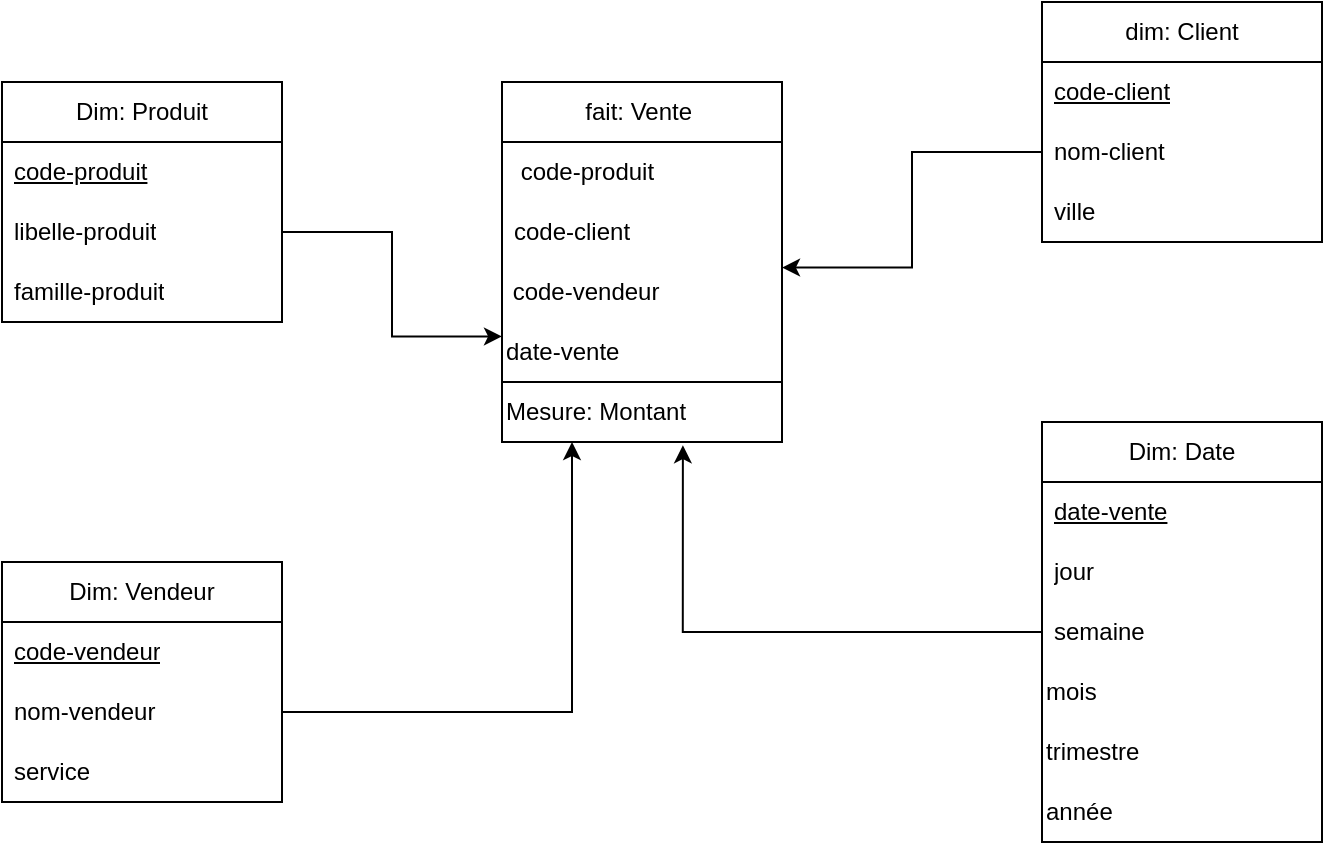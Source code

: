 <mxfile version="26.1.0">
  <diagram name="Page-1" id="KEDATxrR5Fn7vLpCj5Vk">
    <mxGraphModel dx="1050" dy="522" grid="1" gridSize="10" guides="1" tooltips="1" connect="1" arrows="1" fold="1" page="1" pageScale="1" pageWidth="850" pageHeight="1100" math="0" shadow="0">
      <root>
        <mxCell id="0" />
        <mxCell id="1" parent="0" />
        <mxCell id="0aM4Y-fV2f8SCpQGQELz-1" value="fait: Vente&amp;nbsp;" style="swimlane;fontStyle=0;childLayout=stackLayout;horizontal=1;startSize=30;horizontalStack=0;resizeParent=1;resizeParentMax=0;resizeLast=0;collapsible=1;marginBottom=0;whiteSpace=wrap;html=1;" vertex="1" parent="1">
          <mxGeometry x="350" y="210" width="140" height="180" as="geometry" />
        </mxCell>
        <mxCell id="0aM4Y-fV2f8SCpQGQELz-3" value="&amp;nbsp;code-produit" style="text;strokeColor=none;fillColor=none;align=left;verticalAlign=middle;spacingLeft=4;spacingRight=4;overflow=hidden;points=[[0,0.5],[1,0.5]];portConstraint=eastwest;rotatable=0;whiteSpace=wrap;html=1;" vertex="1" parent="0aM4Y-fV2f8SCpQGQELz-1">
          <mxGeometry y="30" width="140" height="30" as="geometry" />
        </mxCell>
        <mxCell id="0aM4Y-fV2f8SCpQGQELz-4" value="code-client" style="text;strokeColor=none;fillColor=none;align=left;verticalAlign=middle;spacingLeft=4;spacingRight=4;overflow=hidden;points=[[0,0.5],[1,0.5]];portConstraint=eastwest;rotatable=0;whiteSpace=wrap;html=1;" vertex="1" parent="0aM4Y-fV2f8SCpQGQELz-1">
          <mxGeometry y="60" width="140" height="30" as="geometry" />
        </mxCell>
        <mxCell id="0aM4Y-fV2f8SCpQGQELz-10" value="&amp;nbsp;code-vendeur" style="text;html=1;align=left;verticalAlign=middle;resizable=0;points=[];autosize=1;strokeColor=none;fillColor=none;" vertex="1" parent="0aM4Y-fV2f8SCpQGQELz-1">
          <mxGeometry y="90" width="140" height="30" as="geometry" />
        </mxCell>
        <mxCell id="0aM4Y-fV2f8SCpQGQELz-11" value="date-vente" style="text;html=1;align=left;verticalAlign=middle;resizable=0;points=[];autosize=1;strokeColor=none;fillColor=none;" vertex="1" parent="0aM4Y-fV2f8SCpQGQELz-1">
          <mxGeometry y="120" width="140" height="30" as="geometry" />
        </mxCell>
        <mxCell id="0aM4Y-fV2f8SCpQGQELz-19" value="Mesure: Montant" style="text;html=1;align=left;verticalAlign=middle;whiteSpace=wrap;rounded=0;strokeColor=default;" vertex="1" parent="0aM4Y-fV2f8SCpQGQELz-1">
          <mxGeometry y="150" width="140" height="30" as="geometry" />
        </mxCell>
        <mxCell id="0aM4Y-fV2f8SCpQGQELz-20" value="Dim: Produit" style="swimlane;fontStyle=0;childLayout=stackLayout;horizontal=1;startSize=30;horizontalStack=0;resizeParent=1;resizeParentMax=0;resizeLast=0;collapsible=1;marginBottom=0;whiteSpace=wrap;html=1;" vertex="1" parent="1">
          <mxGeometry x="100" y="210" width="140" height="120" as="geometry" />
        </mxCell>
        <mxCell id="0aM4Y-fV2f8SCpQGQELz-21" value="&lt;u&gt;code-produit&lt;/u&gt;" style="text;strokeColor=none;fillColor=none;align=left;verticalAlign=middle;spacingLeft=4;spacingRight=4;overflow=hidden;points=[[0,0.5],[1,0.5]];portConstraint=eastwest;rotatable=0;whiteSpace=wrap;html=1;" vertex="1" parent="0aM4Y-fV2f8SCpQGQELz-20">
          <mxGeometry y="30" width="140" height="30" as="geometry" />
        </mxCell>
        <mxCell id="0aM4Y-fV2f8SCpQGQELz-22" value="libelle-produit" style="text;strokeColor=none;fillColor=none;align=left;verticalAlign=middle;spacingLeft=4;spacingRight=4;overflow=hidden;points=[[0,0.5],[1,0.5]];portConstraint=eastwest;rotatable=0;whiteSpace=wrap;html=1;" vertex="1" parent="0aM4Y-fV2f8SCpQGQELz-20">
          <mxGeometry y="60" width="140" height="30" as="geometry" />
        </mxCell>
        <mxCell id="0aM4Y-fV2f8SCpQGQELz-23" value="famille-produit" style="text;strokeColor=none;fillColor=none;align=left;verticalAlign=middle;spacingLeft=4;spacingRight=4;overflow=hidden;points=[[0,0.5],[1,0.5]];portConstraint=eastwest;rotatable=0;whiteSpace=wrap;html=1;" vertex="1" parent="0aM4Y-fV2f8SCpQGQELz-20">
          <mxGeometry y="90" width="140" height="30" as="geometry" />
        </mxCell>
        <mxCell id="0aM4Y-fV2f8SCpQGQELz-24" value="dim: Client" style="swimlane;fontStyle=0;childLayout=stackLayout;horizontal=1;startSize=30;horizontalStack=0;resizeParent=1;resizeParentMax=0;resizeLast=0;collapsible=1;marginBottom=0;whiteSpace=wrap;html=1;" vertex="1" parent="1">
          <mxGeometry x="620" y="170" width="140" height="120" as="geometry" />
        </mxCell>
        <mxCell id="0aM4Y-fV2f8SCpQGQELz-25" value="&lt;u&gt;code-client&lt;/u&gt;" style="text;strokeColor=none;fillColor=none;align=left;verticalAlign=middle;spacingLeft=4;spacingRight=4;overflow=hidden;points=[[0,0.5],[1,0.5]];portConstraint=eastwest;rotatable=0;whiteSpace=wrap;html=1;" vertex="1" parent="0aM4Y-fV2f8SCpQGQELz-24">
          <mxGeometry y="30" width="140" height="30" as="geometry" />
        </mxCell>
        <mxCell id="0aM4Y-fV2f8SCpQGQELz-26" value="nom-client&amp;nbsp;" style="text;strokeColor=none;fillColor=none;align=left;verticalAlign=middle;spacingLeft=4;spacingRight=4;overflow=hidden;points=[[0,0.5],[1,0.5]];portConstraint=eastwest;rotatable=0;whiteSpace=wrap;html=1;" vertex="1" parent="0aM4Y-fV2f8SCpQGQELz-24">
          <mxGeometry y="60" width="140" height="30" as="geometry" />
        </mxCell>
        <mxCell id="0aM4Y-fV2f8SCpQGQELz-27" value="ville" style="text;strokeColor=none;fillColor=none;align=left;verticalAlign=middle;spacingLeft=4;spacingRight=4;overflow=hidden;points=[[0,0.5],[1,0.5]];portConstraint=eastwest;rotatable=0;whiteSpace=wrap;html=1;" vertex="1" parent="0aM4Y-fV2f8SCpQGQELz-24">
          <mxGeometry y="90" width="140" height="30" as="geometry" />
        </mxCell>
        <mxCell id="0aM4Y-fV2f8SCpQGQELz-29" value="Dim: Vendeur" style="swimlane;fontStyle=0;childLayout=stackLayout;horizontal=1;startSize=30;horizontalStack=0;resizeParent=1;resizeParentMax=0;resizeLast=0;collapsible=1;marginBottom=0;whiteSpace=wrap;html=1;" vertex="1" parent="1">
          <mxGeometry x="100" y="450" width="140" height="120" as="geometry" />
        </mxCell>
        <mxCell id="0aM4Y-fV2f8SCpQGQELz-30" value="&lt;u&gt;code-vendeur&lt;/u&gt;" style="text;strokeColor=none;fillColor=none;align=left;verticalAlign=middle;spacingLeft=4;spacingRight=4;overflow=hidden;points=[[0,0.5],[1,0.5]];portConstraint=eastwest;rotatable=0;whiteSpace=wrap;html=1;" vertex="1" parent="0aM4Y-fV2f8SCpQGQELz-29">
          <mxGeometry y="30" width="140" height="30" as="geometry" />
        </mxCell>
        <mxCell id="0aM4Y-fV2f8SCpQGQELz-31" value="nom-vendeur" style="text;strokeColor=none;fillColor=none;align=left;verticalAlign=middle;spacingLeft=4;spacingRight=4;overflow=hidden;points=[[0,0.5],[1,0.5]];portConstraint=eastwest;rotatable=0;whiteSpace=wrap;html=1;" vertex="1" parent="0aM4Y-fV2f8SCpQGQELz-29">
          <mxGeometry y="60" width="140" height="30" as="geometry" />
        </mxCell>
        <mxCell id="0aM4Y-fV2f8SCpQGQELz-32" value="service" style="text;strokeColor=none;fillColor=none;align=left;verticalAlign=middle;spacingLeft=4;spacingRight=4;overflow=hidden;points=[[0,0.5],[1,0.5]];portConstraint=eastwest;rotatable=0;whiteSpace=wrap;html=1;" vertex="1" parent="0aM4Y-fV2f8SCpQGQELz-29">
          <mxGeometry y="90" width="140" height="30" as="geometry" />
        </mxCell>
        <mxCell id="0aM4Y-fV2f8SCpQGQELz-33" value="Dim: Date" style="swimlane;fontStyle=0;childLayout=stackLayout;horizontal=1;startSize=30;horizontalStack=0;resizeParent=1;resizeParentMax=0;resizeLast=0;collapsible=1;marginBottom=0;whiteSpace=wrap;html=1;" vertex="1" parent="1">
          <mxGeometry x="620" y="380" width="140" height="210" as="geometry" />
        </mxCell>
        <mxCell id="0aM4Y-fV2f8SCpQGQELz-34" value="&lt;u&gt;date-vente&lt;/u&gt;" style="text;strokeColor=none;fillColor=none;align=left;verticalAlign=middle;spacingLeft=4;spacingRight=4;overflow=hidden;points=[[0,0.5],[1,0.5]];portConstraint=eastwest;rotatable=0;whiteSpace=wrap;html=1;" vertex="1" parent="0aM4Y-fV2f8SCpQGQELz-33">
          <mxGeometry y="30" width="140" height="30" as="geometry" />
        </mxCell>
        <mxCell id="0aM4Y-fV2f8SCpQGQELz-35" value="jour" style="text;strokeColor=none;fillColor=none;align=left;verticalAlign=middle;spacingLeft=4;spacingRight=4;overflow=hidden;points=[[0,0.5],[1,0.5]];portConstraint=eastwest;rotatable=0;whiteSpace=wrap;html=1;" vertex="1" parent="0aM4Y-fV2f8SCpQGQELz-33">
          <mxGeometry y="60" width="140" height="30" as="geometry" />
        </mxCell>
        <mxCell id="0aM4Y-fV2f8SCpQGQELz-36" value="semaine" style="text;strokeColor=none;fillColor=none;align=left;verticalAlign=middle;spacingLeft=4;spacingRight=4;overflow=hidden;points=[[0,0.5],[1,0.5]];portConstraint=eastwest;rotatable=0;whiteSpace=wrap;html=1;" vertex="1" parent="0aM4Y-fV2f8SCpQGQELz-33">
          <mxGeometry y="90" width="140" height="30" as="geometry" />
        </mxCell>
        <mxCell id="0aM4Y-fV2f8SCpQGQELz-38" value="mois" style="text;html=1;align=left;verticalAlign=middle;whiteSpace=wrap;rounded=0;" vertex="1" parent="0aM4Y-fV2f8SCpQGQELz-33">
          <mxGeometry y="120" width="140" height="30" as="geometry" />
        </mxCell>
        <mxCell id="0aM4Y-fV2f8SCpQGQELz-39" value="trimestre" style="text;html=1;align=left;verticalAlign=middle;whiteSpace=wrap;rounded=0;" vertex="1" parent="0aM4Y-fV2f8SCpQGQELz-33">
          <mxGeometry y="150" width="140" height="30" as="geometry" />
        </mxCell>
        <mxCell id="0aM4Y-fV2f8SCpQGQELz-40" value="année" style="text;html=1;align=left;verticalAlign=middle;whiteSpace=wrap;rounded=0;" vertex="1" parent="0aM4Y-fV2f8SCpQGQELz-33">
          <mxGeometry y="180" width="140" height="30" as="geometry" />
        </mxCell>
        <mxCell id="0aM4Y-fV2f8SCpQGQELz-41" style="edgeStyle=orthogonalEdgeStyle;rounded=0;orthogonalLoop=1;jettySize=auto;html=1;exitX=1;exitY=0.5;exitDx=0;exitDy=0;entryX=0;entryY=0.24;entryDx=0;entryDy=0;entryPerimeter=0;" edge="1" parent="1" source="0aM4Y-fV2f8SCpQGQELz-22" target="0aM4Y-fV2f8SCpQGQELz-11">
          <mxGeometry relative="1" as="geometry">
            <mxPoint x="340" y="330" as="targetPoint" />
          </mxGeometry>
        </mxCell>
        <mxCell id="0aM4Y-fV2f8SCpQGQELz-42" style="edgeStyle=orthogonalEdgeStyle;rounded=0;orthogonalLoop=1;jettySize=auto;html=1;exitX=1;exitY=0.5;exitDx=0;exitDy=0;entryX=0.25;entryY=1;entryDx=0;entryDy=0;" edge="1" parent="1" source="0aM4Y-fV2f8SCpQGQELz-31" target="0aM4Y-fV2f8SCpQGQELz-19">
          <mxGeometry relative="1" as="geometry" />
        </mxCell>
        <mxCell id="0aM4Y-fV2f8SCpQGQELz-43" style="edgeStyle=orthogonalEdgeStyle;rounded=0;orthogonalLoop=1;jettySize=auto;html=1;exitX=0;exitY=0.5;exitDx=0;exitDy=0;entryX=0.646;entryY=1.053;entryDx=0;entryDy=0;entryPerimeter=0;" edge="1" parent="1" source="0aM4Y-fV2f8SCpQGQELz-36" target="0aM4Y-fV2f8SCpQGQELz-19">
          <mxGeometry relative="1" as="geometry" />
        </mxCell>
        <mxCell id="0aM4Y-fV2f8SCpQGQELz-44" style="edgeStyle=orthogonalEdgeStyle;rounded=0;orthogonalLoop=1;jettySize=auto;html=1;exitX=0;exitY=0.5;exitDx=0;exitDy=0;entryX=1;entryY=0.093;entryDx=0;entryDy=0;entryPerimeter=0;" edge="1" parent="1" source="0aM4Y-fV2f8SCpQGQELz-26" target="0aM4Y-fV2f8SCpQGQELz-10">
          <mxGeometry relative="1" as="geometry" />
        </mxCell>
      </root>
    </mxGraphModel>
  </diagram>
</mxfile>
